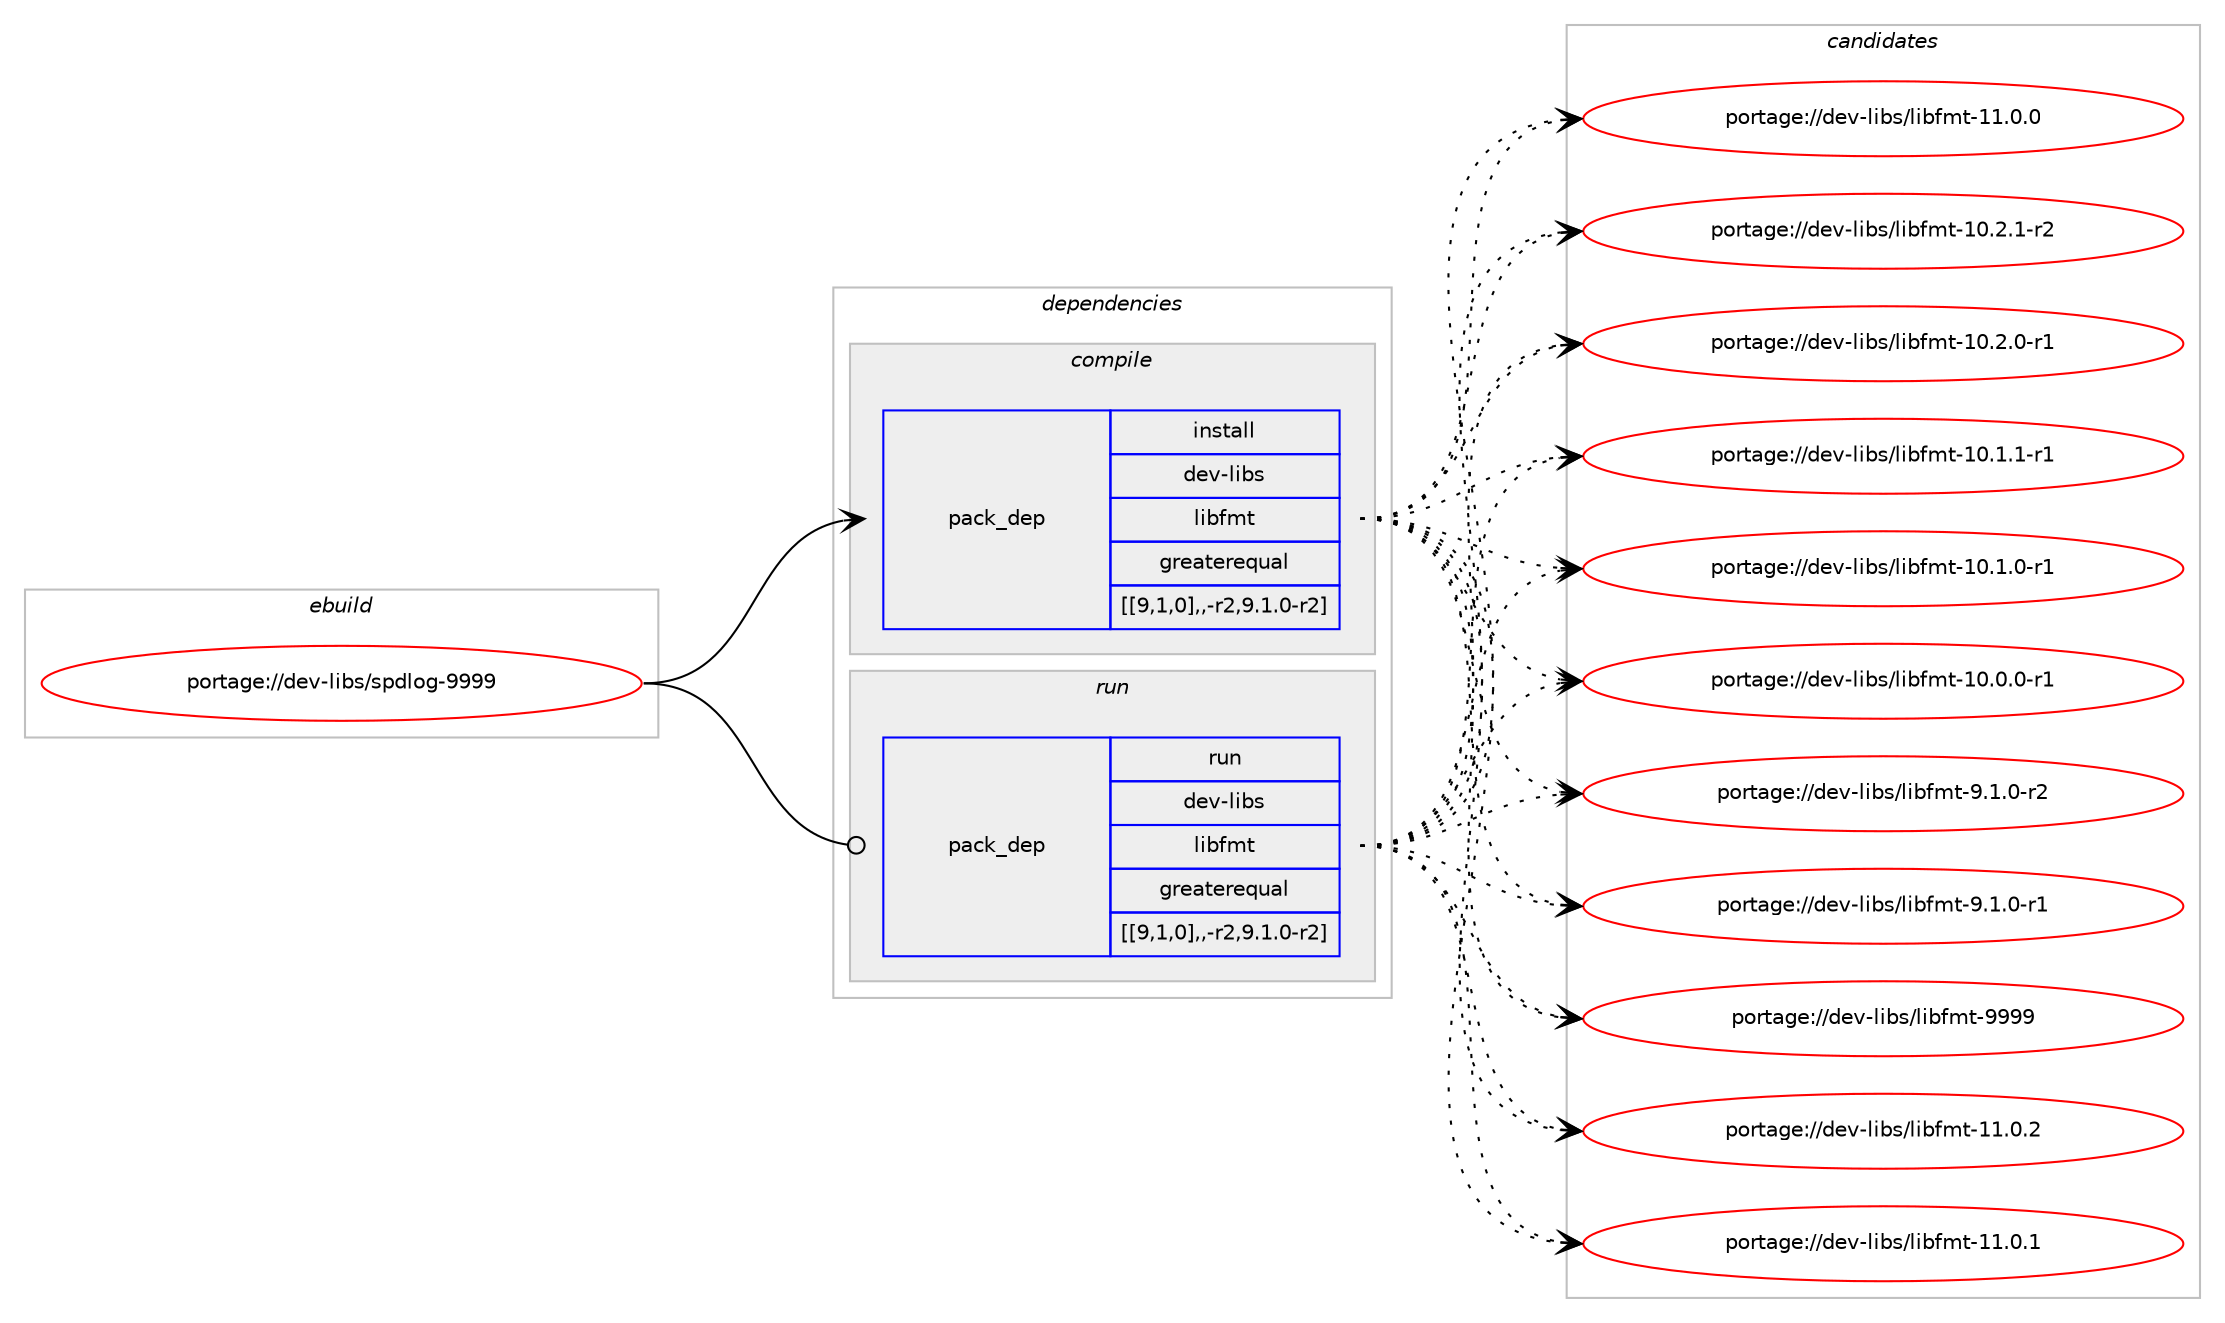 digraph prolog {

# *************
# Graph options
# *************

newrank=true;
concentrate=true;
compound=true;
graph [rankdir=LR,fontname=Helvetica,fontsize=10,ranksep=1.5];#, ranksep=2.5, nodesep=0.2];
edge  [arrowhead=vee];
node  [fontname=Helvetica,fontsize=10];

# **********
# The ebuild
# **********

subgraph cluster_leftcol {
color=gray;
label=<<i>ebuild</i>>;
id [label="portage://dev-libs/spdlog-9999", color=red, width=4, href="../dev-libs/spdlog-9999.svg"];
}

# ****************
# The dependencies
# ****************

subgraph cluster_midcol {
color=gray;
label=<<i>dependencies</i>>;
subgraph cluster_compile {
fillcolor="#eeeeee";
style=filled;
label=<<i>compile</i>>;
subgraph pack85234 {
dependency115058 [label=<<TABLE BORDER="0" CELLBORDER="1" CELLSPACING="0" CELLPADDING="4" WIDTH="220"><TR><TD ROWSPAN="6" CELLPADDING="30">pack_dep</TD></TR><TR><TD WIDTH="110">install</TD></TR><TR><TD>dev-libs</TD></TR><TR><TD>libfmt</TD></TR><TR><TD>greaterequal</TD></TR><TR><TD>[[9,1,0],,-r2,9.1.0-r2]</TD></TR></TABLE>>, shape=none, color=blue];
}
id:e -> dependency115058:w [weight=20,style="solid",arrowhead="vee"];
}
subgraph cluster_compileandrun {
fillcolor="#eeeeee";
style=filled;
label=<<i>compile and run</i>>;
}
subgraph cluster_run {
fillcolor="#eeeeee";
style=filled;
label=<<i>run</i>>;
subgraph pack85235 {
dependency115059 [label=<<TABLE BORDER="0" CELLBORDER="1" CELLSPACING="0" CELLPADDING="4" WIDTH="220"><TR><TD ROWSPAN="6" CELLPADDING="30">pack_dep</TD></TR><TR><TD WIDTH="110">run</TD></TR><TR><TD>dev-libs</TD></TR><TR><TD>libfmt</TD></TR><TR><TD>greaterequal</TD></TR><TR><TD>[[9,1,0],,-r2,9.1.0-r2]</TD></TR></TABLE>>, shape=none, color=blue];
}
id:e -> dependency115059:w [weight=20,style="solid",arrowhead="odot"];
}
}

# **************
# The candidates
# **************

subgraph cluster_choices {
rank=same;
color=gray;
label=<<i>candidates</i>>;

subgraph choice85234 {
color=black;
nodesep=1;
choice100101118451081059811547108105981021091164557575757 [label="portage://dev-libs/libfmt-9999", color=red, width=4,href="../dev-libs/libfmt-9999.svg"];
choice1001011184510810598115471081059810210911645494946484650 [label="portage://dev-libs/libfmt-11.0.2", color=red, width=4,href="../dev-libs/libfmt-11.0.2.svg"];
choice1001011184510810598115471081059810210911645494946484649 [label="portage://dev-libs/libfmt-11.0.1", color=red, width=4,href="../dev-libs/libfmt-11.0.1.svg"];
choice1001011184510810598115471081059810210911645494946484648 [label="portage://dev-libs/libfmt-11.0.0", color=red, width=4,href="../dev-libs/libfmt-11.0.0.svg"];
choice10010111845108105981154710810598102109116454948465046494511450 [label="portage://dev-libs/libfmt-10.2.1-r2", color=red, width=4,href="../dev-libs/libfmt-10.2.1-r2.svg"];
choice10010111845108105981154710810598102109116454948465046484511449 [label="portage://dev-libs/libfmt-10.2.0-r1", color=red, width=4,href="../dev-libs/libfmt-10.2.0-r1.svg"];
choice10010111845108105981154710810598102109116454948464946494511449 [label="portage://dev-libs/libfmt-10.1.1-r1", color=red, width=4,href="../dev-libs/libfmt-10.1.1-r1.svg"];
choice10010111845108105981154710810598102109116454948464946484511449 [label="portage://dev-libs/libfmt-10.1.0-r1", color=red, width=4,href="../dev-libs/libfmt-10.1.0-r1.svg"];
choice10010111845108105981154710810598102109116454948464846484511449 [label="portage://dev-libs/libfmt-10.0.0-r1", color=red, width=4,href="../dev-libs/libfmt-10.0.0-r1.svg"];
choice100101118451081059811547108105981021091164557464946484511450 [label="portage://dev-libs/libfmt-9.1.0-r2", color=red, width=4,href="../dev-libs/libfmt-9.1.0-r2.svg"];
choice100101118451081059811547108105981021091164557464946484511449 [label="portage://dev-libs/libfmt-9.1.0-r1", color=red, width=4,href="../dev-libs/libfmt-9.1.0-r1.svg"];
dependency115058:e -> choice100101118451081059811547108105981021091164557575757:w [style=dotted,weight="100"];
dependency115058:e -> choice1001011184510810598115471081059810210911645494946484650:w [style=dotted,weight="100"];
dependency115058:e -> choice1001011184510810598115471081059810210911645494946484649:w [style=dotted,weight="100"];
dependency115058:e -> choice1001011184510810598115471081059810210911645494946484648:w [style=dotted,weight="100"];
dependency115058:e -> choice10010111845108105981154710810598102109116454948465046494511450:w [style=dotted,weight="100"];
dependency115058:e -> choice10010111845108105981154710810598102109116454948465046484511449:w [style=dotted,weight="100"];
dependency115058:e -> choice10010111845108105981154710810598102109116454948464946494511449:w [style=dotted,weight="100"];
dependency115058:e -> choice10010111845108105981154710810598102109116454948464946484511449:w [style=dotted,weight="100"];
dependency115058:e -> choice10010111845108105981154710810598102109116454948464846484511449:w [style=dotted,weight="100"];
dependency115058:e -> choice100101118451081059811547108105981021091164557464946484511450:w [style=dotted,weight="100"];
dependency115058:e -> choice100101118451081059811547108105981021091164557464946484511449:w [style=dotted,weight="100"];
}
subgraph choice85235 {
color=black;
nodesep=1;
choice100101118451081059811547108105981021091164557575757 [label="portage://dev-libs/libfmt-9999", color=red, width=4,href="../dev-libs/libfmt-9999.svg"];
choice1001011184510810598115471081059810210911645494946484650 [label="portage://dev-libs/libfmt-11.0.2", color=red, width=4,href="../dev-libs/libfmt-11.0.2.svg"];
choice1001011184510810598115471081059810210911645494946484649 [label="portage://dev-libs/libfmt-11.0.1", color=red, width=4,href="../dev-libs/libfmt-11.0.1.svg"];
choice1001011184510810598115471081059810210911645494946484648 [label="portage://dev-libs/libfmt-11.0.0", color=red, width=4,href="../dev-libs/libfmt-11.0.0.svg"];
choice10010111845108105981154710810598102109116454948465046494511450 [label="portage://dev-libs/libfmt-10.2.1-r2", color=red, width=4,href="../dev-libs/libfmt-10.2.1-r2.svg"];
choice10010111845108105981154710810598102109116454948465046484511449 [label="portage://dev-libs/libfmt-10.2.0-r1", color=red, width=4,href="../dev-libs/libfmt-10.2.0-r1.svg"];
choice10010111845108105981154710810598102109116454948464946494511449 [label="portage://dev-libs/libfmt-10.1.1-r1", color=red, width=4,href="../dev-libs/libfmt-10.1.1-r1.svg"];
choice10010111845108105981154710810598102109116454948464946484511449 [label="portage://dev-libs/libfmt-10.1.0-r1", color=red, width=4,href="../dev-libs/libfmt-10.1.0-r1.svg"];
choice10010111845108105981154710810598102109116454948464846484511449 [label="portage://dev-libs/libfmt-10.0.0-r1", color=red, width=4,href="../dev-libs/libfmt-10.0.0-r1.svg"];
choice100101118451081059811547108105981021091164557464946484511450 [label="portage://dev-libs/libfmt-9.1.0-r2", color=red, width=4,href="../dev-libs/libfmt-9.1.0-r2.svg"];
choice100101118451081059811547108105981021091164557464946484511449 [label="portage://dev-libs/libfmt-9.1.0-r1", color=red, width=4,href="../dev-libs/libfmt-9.1.0-r1.svg"];
dependency115059:e -> choice100101118451081059811547108105981021091164557575757:w [style=dotted,weight="100"];
dependency115059:e -> choice1001011184510810598115471081059810210911645494946484650:w [style=dotted,weight="100"];
dependency115059:e -> choice1001011184510810598115471081059810210911645494946484649:w [style=dotted,weight="100"];
dependency115059:e -> choice1001011184510810598115471081059810210911645494946484648:w [style=dotted,weight="100"];
dependency115059:e -> choice10010111845108105981154710810598102109116454948465046494511450:w [style=dotted,weight="100"];
dependency115059:e -> choice10010111845108105981154710810598102109116454948465046484511449:w [style=dotted,weight="100"];
dependency115059:e -> choice10010111845108105981154710810598102109116454948464946494511449:w [style=dotted,weight="100"];
dependency115059:e -> choice10010111845108105981154710810598102109116454948464946484511449:w [style=dotted,weight="100"];
dependency115059:e -> choice10010111845108105981154710810598102109116454948464846484511449:w [style=dotted,weight="100"];
dependency115059:e -> choice100101118451081059811547108105981021091164557464946484511450:w [style=dotted,weight="100"];
dependency115059:e -> choice100101118451081059811547108105981021091164557464946484511449:w [style=dotted,weight="100"];
}
}

}
